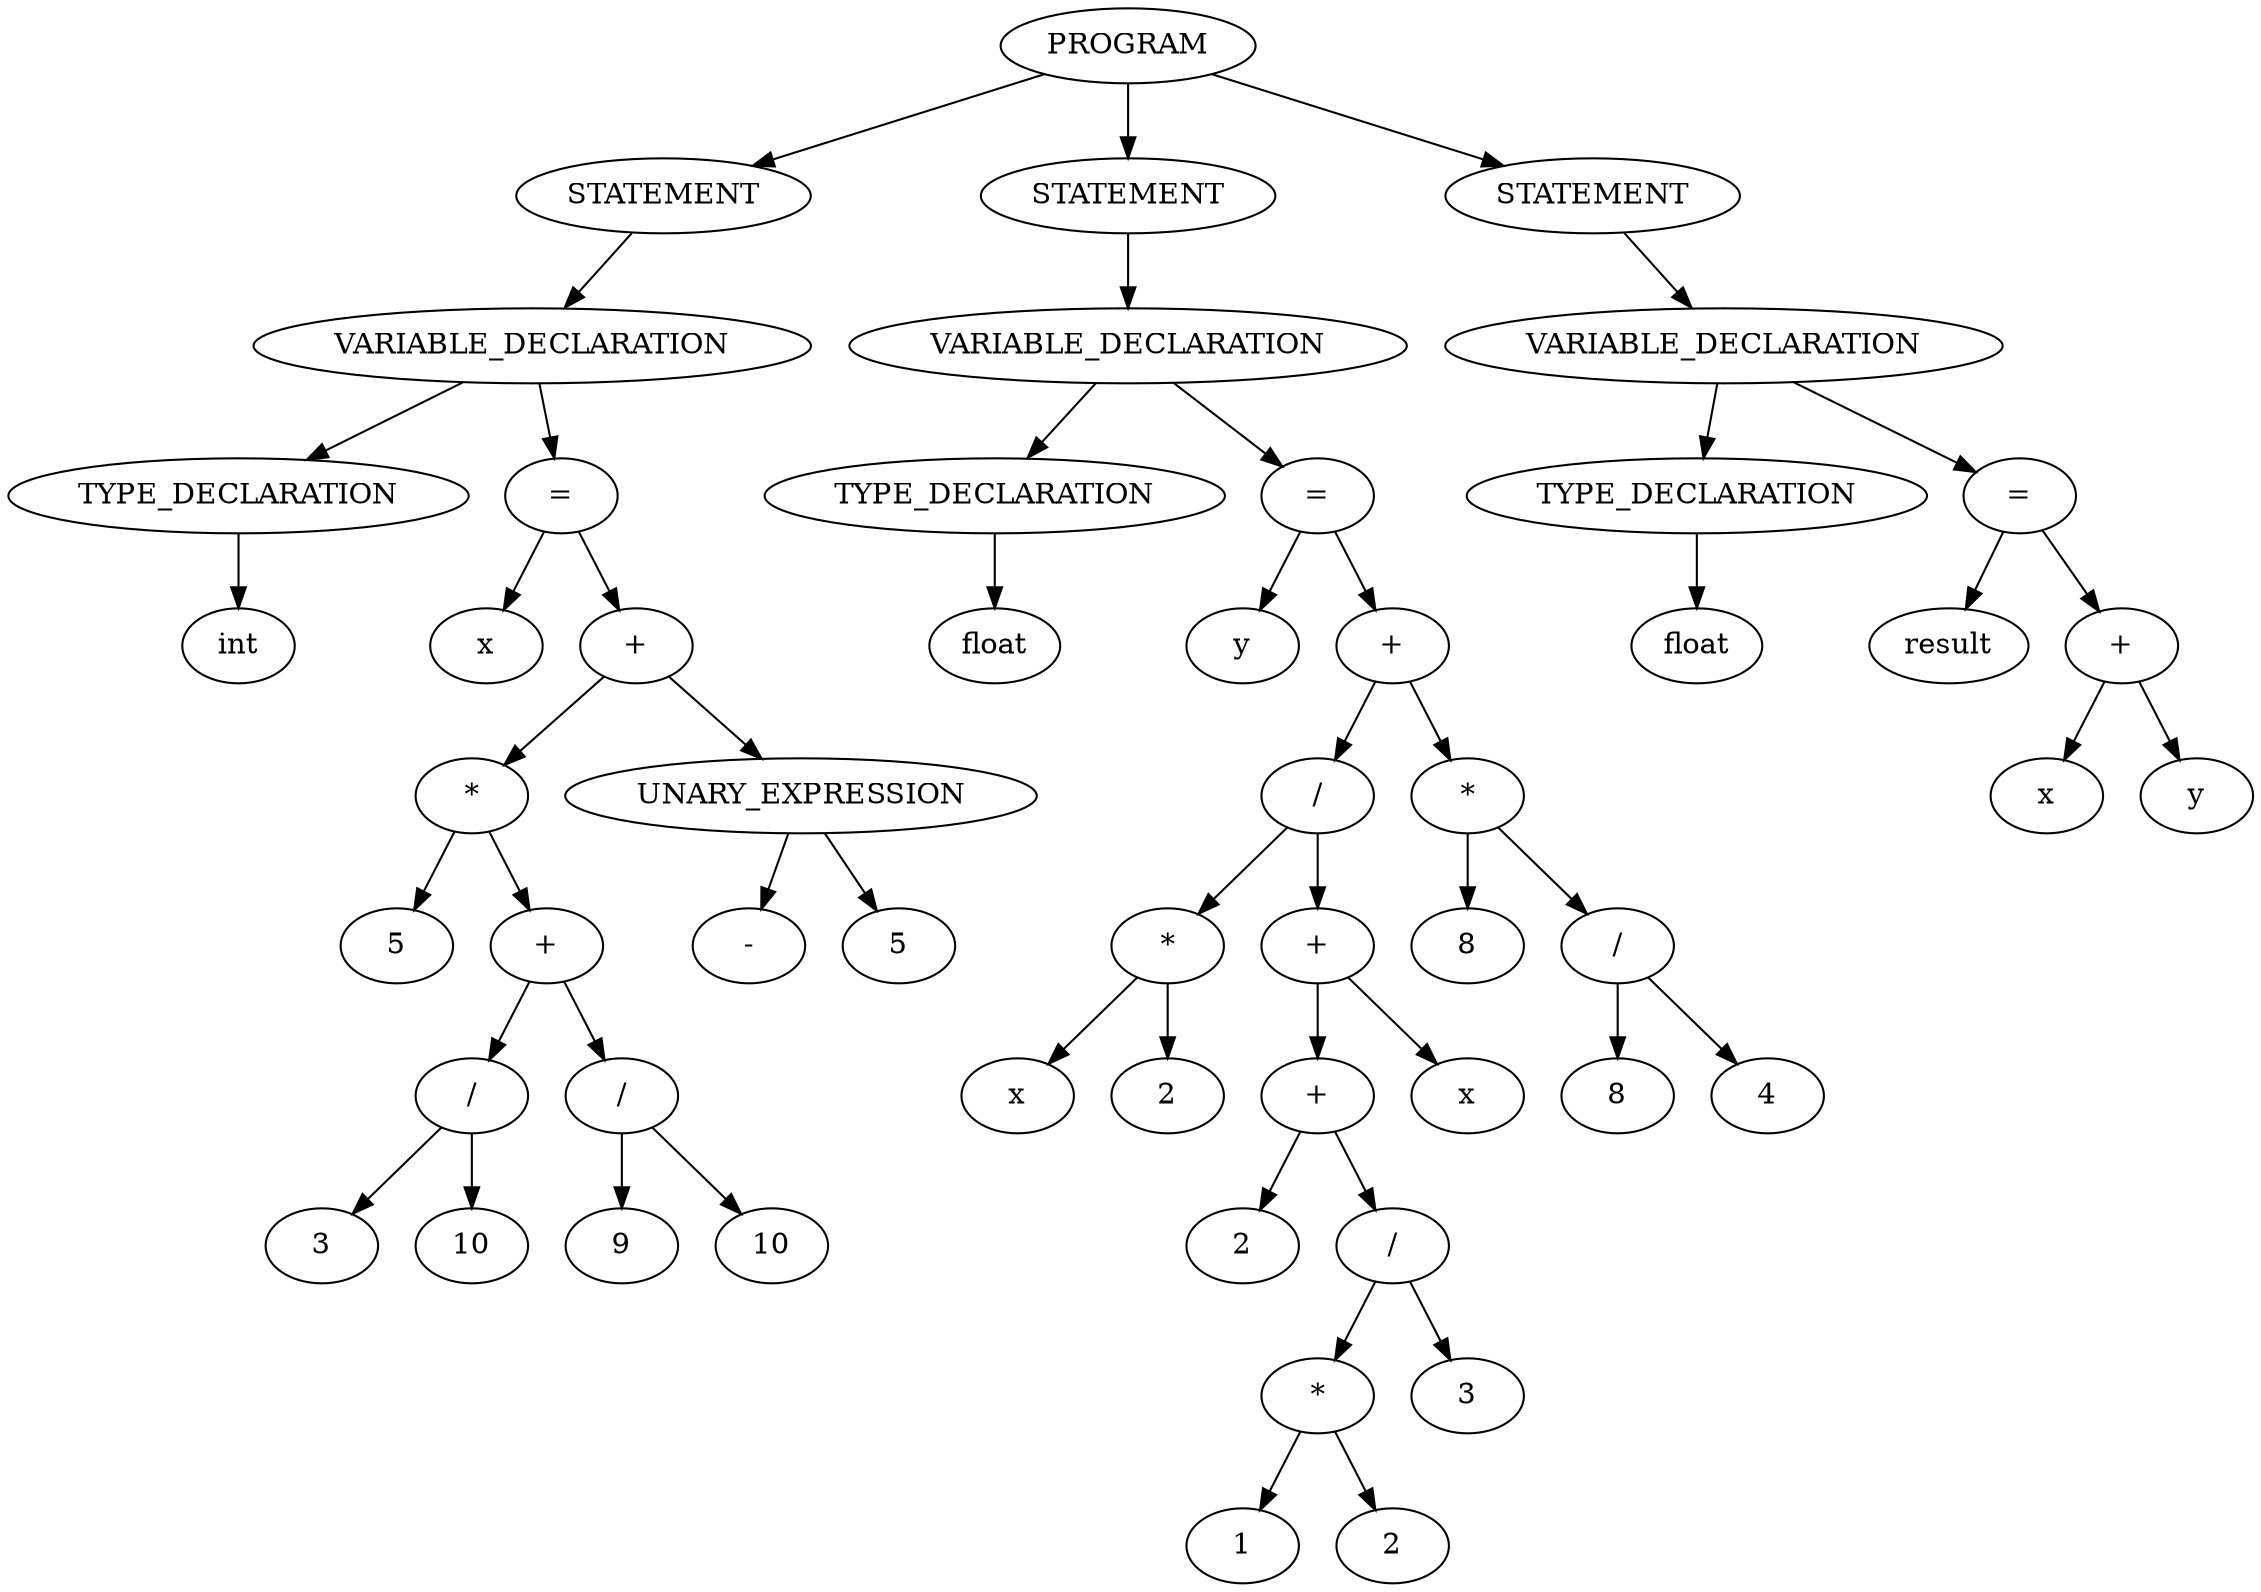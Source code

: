 digraph "Abstract Syntax Tree" {
	139670714138192 [label=VARIABLE_DECLARATION]
	139670714136176 -> 139670714138192
	139670714136464 [label=int]
	139670714135312 -> 139670714136464
	139670714135312 [label=TYPE_DECLARATION]
	139670714138192 -> 139670714135312
	139670714136848 [label=x]
	139670714138000 -> 139670714136848
	139670714137088 [label=5]
	139670714136992 -> 139670714137088
	139670714135024 [label=3]
	139670714135456 -> 139670714135024
	139670714134688 [label=10]
	139670714135456 -> 139670714134688
	139670714135456 [label="/"]
	139670714136896 -> 139670714135456
	139670714136080 [label=9]
	139670714136656 -> 139670714136080
	139670714136416 [label=10]
	139670714136656 -> 139670714136416
	139670714136656 [label="/"]
	139670714136896 -> 139670714136656
	139670714136896 [label="+"]
	139670714136992 -> 139670714136896
	139670714136992 [label="*"]
	139670714137904 -> 139670714136992
	139670714137376 [label="-"]
	139670714137712 -> 139670714137376
	139670714137616 [label=5]
	139670714137712 -> 139670714137616
	139670714137712 [label=UNARY_EXPRESSION]
	139670714137904 -> 139670714137712
	139670714137904 [label="+"]
	139670714138000 -> 139670714137904
	139670714138000 [label="="]
	139670714138192 -> 139670714138000
	139670714136176 [label=STATEMENT]
	139670714097184 -> 139670714136176
	139670714249616 [label=VARIABLE_DECLARATION]
	139670714138384 -> 139670714249616
	139670714245376 [label=float]
	139670714138576 -> 139670714245376
	139670714138576 [label=TYPE_DECLARATION]
	139670714249616 -> 139670714138576
	139670714245616 [label=y]
	139670714249424 -> 139670714245616
	139670714246096 [label=x]
	139670714246384 -> 139670714246096
	139670714246288 [label=2]
	139670714246384 -> 139670714246288
	139670714246384 [label="*"]
	139670714248208 -> 139670714246384
	139670714246768 [label=2]
	139670714247824 -> 139670714246768
	139670714247152 [label=1]
	139670714247440 -> 139670714247152
	139670714247344 [label=2]
	139670714247440 -> 139670714247344
	139670714247440 [label="*"]
	139670714247728 -> 139670714247440
	139670714247632 [label=3]
	139670714247728 -> 139670714247632
	139670714247728 [label="/"]
	139670714247824 -> 139670714247728
	139670714247824 [label="+"]
	139670714248112 -> 139670714247824
	139670714248016 [label=x]
	139670714248112 -> 139670714248016
	139670714248112 [label="+"]
	139670714248208 -> 139670714248112
	139670714248208 [label="/"]
	139670714249328 -> 139670714248208
	139670714248496 [label=8]
	139670714249168 -> 139670714248496
	139670714248784 [label=8]
	139670714249072 -> 139670714248784
	139670714248976 [label=4]
	139670714249072 -> 139670714248976
	139670714249072 [label="/"]
	139670714249168 -> 139670714249072
	139670714249168 [label="*"]
	139670714249328 -> 139670714249168
	139670714249328 [label="+"]
	139670714249424 -> 139670714249328
	139670714249424 [label="="]
	139670714249616 -> 139670714249424
	139670714138384 [label=STATEMENT]
	139670714097184 -> 139670714138384
	139670714251344 [label=VARIABLE_DECLARATION]
	139670714249808 -> 139670714251344
	139670714250240 [label=float]
	139670714250000 -> 139670714250240
	139670714250000 [label=TYPE_DECLARATION]
	139670714251344 -> 139670714250000
	139670714250480 [label=result]
	139670714251152 -> 139670714250480
	139670714250768 [label=x]
	139670714251056 -> 139670714250768
	139670714250960 [label=y]
	139670714251056 -> 139670714250960
	139670714251056 [label="+"]
	139670714251152 -> 139670714251056
	139670714251152 [label="="]
	139670714251344 -> 139670714251152
	139670714249808 [label=STATEMENT]
	139670714097184 -> 139670714249808
	139670714097184 [label=PROGRAM]
}
